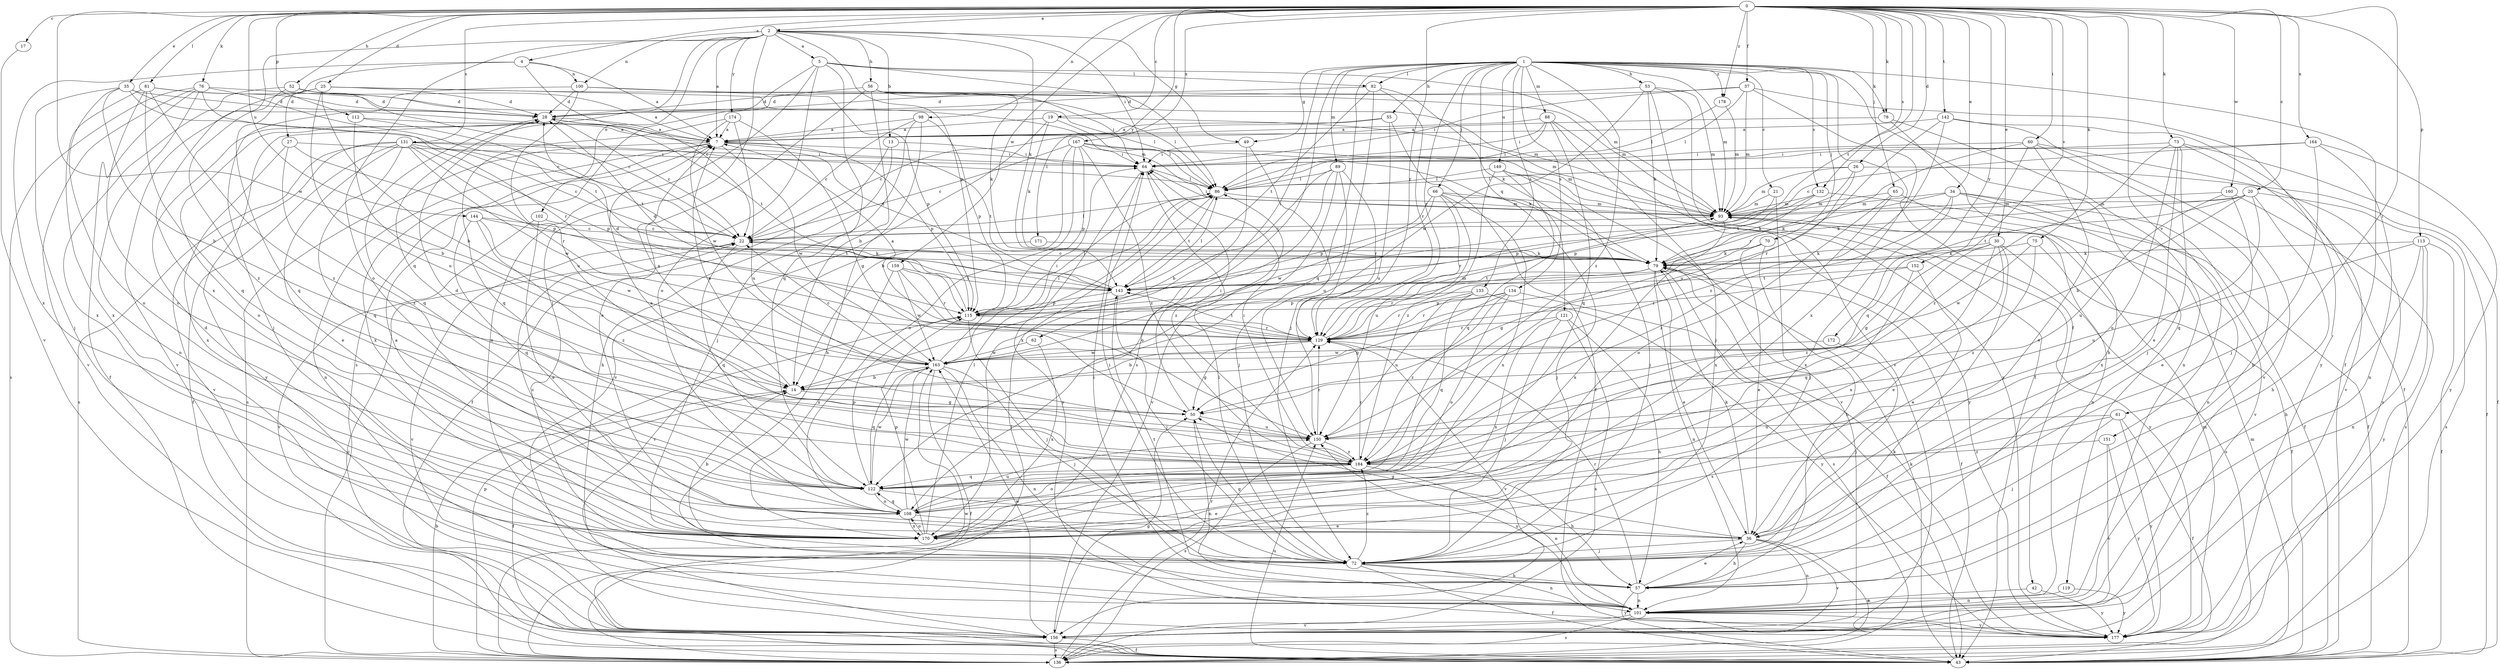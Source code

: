 strict digraph  {
0;
1;
2;
4;
5;
7;
13;
14;
17;
19;
20;
21;
22;
25;
26;
27;
28;
30;
34;
35;
36;
37;
42;
43;
49;
50;
52;
53;
55;
56;
57;
60;
61;
62;
64;
65;
66;
70;
72;
73;
75;
76;
78;
79;
81;
82;
86;
88;
89;
93;
98;
100;
101;
102;
108;
112;
113;
115;
119;
121;
122;
129;
131;
132;
133;
134;
136;
142;
143;
144;
149;
150;
151;
152;
156;
159;
160;
163;
164;
167;
170;
171;
172;
174;
177;
178;
184;
0 -> 2  [label=a];
0 -> 4  [label=a];
0 -> 17  [label=c];
0 -> 19  [label=c];
0 -> 20  [label=c];
0 -> 25  [label=d];
0 -> 26  [label=d];
0 -> 30  [label=e];
0 -> 34  [label=e];
0 -> 35  [label=e];
0 -> 37  [label=f];
0 -> 52  [label=h];
0 -> 60  [label=i];
0 -> 61  [label=i];
0 -> 65  [label=j];
0 -> 73  [label=k];
0 -> 75  [label=k];
0 -> 76  [label=k];
0 -> 78  [label=k];
0 -> 81  [label=l];
0 -> 98  [label=n];
0 -> 112  [label=p];
0 -> 113  [label=p];
0 -> 129  [label=r];
0 -> 131  [label=s];
0 -> 132  [label=s];
0 -> 142  [label=t];
0 -> 143  [label=t];
0 -> 144  [label=u];
0 -> 151  [label=v];
0 -> 152  [label=v];
0 -> 159  [label=w];
0 -> 160  [label=w];
0 -> 163  [label=w];
0 -> 164  [label=x];
0 -> 167  [label=x];
0 -> 171  [label=y];
0 -> 172  [label=y];
0 -> 178  [label=z];
1 -> 21  [label=c];
1 -> 42  [label=f];
1 -> 43  [label=f];
1 -> 49  [label=g];
1 -> 53  [label=h];
1 -> 55  [label=h];
1 -> 62  [label=i];
1 -> 66  [label=j];
1 -> 70  [label=j];
1 -> 78  [label=k];
1 -> 82  [label=l];
1 -> 88  [label=m];
1 -> 89  [label=m];
1 -> 93  [label=m];
1 -> 119  [label=q];
1 -> 121  [label=q];
1 -> 122  [label=q];
1 -> 129  [label=r];
1 -> 132  [label=s];
1 -> 133  [label=s];
1 -> 134  [label=s];
1 -> 136  [label=s];
1 -> 149  [label=u];
1 -> 178  [label=z];
1 -> 184  [label=z];
2 -> 5  [label=a];
2 -> 7  [label=a];
2 -> 13  [label=b];
2 -> 49  [label=g];
2 -> 56  [label=h];
2 -> 64  [label=i];
2 -> 72  [label=j];
2 -> 79  [label=k];
2 -> 100  [label=n];
2 -> 102  [label=o];
2 -> 108  [label=o];
2 -> 115  [label=p];
2 -> 122  [label=q];
2 -> 170  [label=x];
2 -> 174  [label=y];
4 -> 7  [label=a];
4 -> 22  [label=c];
4 -> 27  [label=d];
4 -> 100  [label=n];
4 -> 170  [label=x];
5 -> 82  [label=l];
5 -> 86  [label=l];
5 -> 93  [label=m];
5 -> 101  [label=n];
5 -> 108  [label=o];
5 -> 122  [label=q];
5 -> 136  [label=s];
7 -> 64  [label=i];
7 -> 101  [label=n];
7 -> 115  [label=p];
7 -> 136  [label=s];
7 -> 143  [label=t];
7 -> 163  [label=w];
7 -> 170  [label=x];
13 -> 43  [label=f];
13 -> 57  [label=h];
13 -> 64  [label=i];
14 -> 7  [label=a];
14 -> 43  [label=f];
14 -> 50  [label=g];
17 -> 156  [label=v];
19 -> 7  [label=a];
19 -> 79  [label=k];
19 -> 86  [label=l];
19 -> 93  [label=m];
19 -> 156  [label=v];
20 -> 14  [label=b];
20 -> 57  [label=h];
20 -> 79  [label=k];
20 -> 93  [label=m];
20 -> 136  [label=s];
20 -> 143  [label=t];
20 -> 170  [label=x];
21 -> 72  [label=j];
21 -> 93  [label=m];
21 -> 115  [label=p];
22 -> 79  [label=k];
22 -> 86  [label=l];
22 -> 122  [label=q];
22 -> 156  [label=v];
25 -> 14  [label=b];
25 -> 28  [label=d];
25 -> 86  [label=l];
25 -> 93  [label=m];
25 -> 122  [label=q];
25 -> 150  [label=u];
25 -> 156  [label=v];
26 -> 43  [label=f];
26 -> 86  [label=l];
26 -> 93  [label=m];
26 -> 129  [label=r];
26 -> 143  [label=t];
27 -> 64  [label=i];
27 -> 115  [label=p];
27 -> 170  [label=x];
27 -> 184  [label=z];
28 -> 7  [label=a];
28 -> 22  [label=c];
28 -> 108  [label=o];
28 -> 122  [label=q];
28 -> 143  [label=t];
28 -> 177  [label=y];
30 -> 36  [label=e];
30 -> 50  [label=g];
30 -> 72  [label=j];
30 -> 79  [label=k];
30 -> 136  [label=s];
30 -> 170  [label=x];
30 -> 184  [label=z];
34 -> 43  [label=f];
34 -> 79  [label=k];
34 -> 93  [label=m];
34 -> 101  [label=n];
34 -> 156  [label=v];
34 -> 170  [label=x];
34 -> 184  [label=z];
35 -> 7  [label=a];
35 -> 14  [label=b];
35 -> 22  [label=c];
35 -> 28  [label=d];
35 -> 72  [label=j];
35 -> 108  [label=o];
36 -> 50  [label=g];
36 -> 57  [label=h];
36 -> 72  [label=j];
36 -> 79  [label=k];
36 -> 101  [label=n];
36 -> 136  [label=s];
36 -> 156  [label=v];
37 -> 28  [label=d];
37 -> 64  [label=i];
37 -> 86  [label=l];
37 -> 93  [label=m];
37 -> 170  [label=x];
37 -> 177  [label=y];
42 -> 101  [label=n];
42 -> 177  [label=y];
43 -> 22  [label=c];
43 -> 79  [label=k];
43 -> 93  [label=m];
43 -> 150  [label=u];
49 -> 64  [label=i];
49 -> 150  [label=u];
49 -> 170  [label=x];
50 -> 7  [label=a];
50 -> 64  [label=i];
50 -> 101  [label=n];
50 -> 150  [label=u];
52 -> 7  [label=a];
52 -> 22  [label=c];
52 -> 28  [label=d];
52 -> 170  [label=x];
52 -> 184  [label=z];
53 -> 28  [label=d];
53 -> 43  [label=f];
53 -> 79  [label=k];
53 -> 93  [label=m];
53 -> 156  [label=v];
53 -> 163  [label=w];
55 -> 7  [label=a];
55 -> 22  [label=c];
55 -> 43  [label=f];
55 -> 150  [label=u];
56 -> 14  [label=b];
56 -> 28  [label=d];
56 -> 36  [label=e];
56 -> 64  [label=i];
56 -> 79  [label=k];
56 -> 93  [label=m];
57 -> 36  [label=e];
57 -> 64  [label=i];
57 -> 101  [label=n];
57 -> 129  [label=r];
57 -> 143  [label=t];
57 -> 177  [label=y];
60 -> 36  [label=e];
60 -> 57  [label=h];
60 -> 64  [label=i];
60 -> 122  [label=q];
60 -> 129  [label=r];
60 -> 136  [label=s];
61 -> 43  [label=f];
61 -> 72  [label=j];
61 -> 150  [label=u];
61 -> 170  [label=s];
61 -> 177  [label=y];
62 -> 163  [label=w];
62 -> 170  [label=x];
64 -> 86  [label=l];
64 -> 177  [label=y];
64 -> 184  [label=z];
65 -> 93  [label=m];
65 -> 101  [label=n];
65 -> 108  [label=o];
65 -> 170  [label=x];
66 -> 72  [label=j];
66 -> 93  [label=m];
66 -> 115  [label=p];
66 -> 129  [label=r];
66 -> 150  [label=u];
66 -> 163  [label=w];
66 -> 170  [label=x];
70 -> 36  [label=e];
70 -> 50  [label=g];
70 -> 57  [label=h];
70 -> 79  [label=k];
72 -> 43  [label=f];
72 -> 50  [label=g];
72 -> 57  [label=h];
72 -> 64  [label=i];
72 -> 86  [label=l];
72 -> 101  [label=n];
72 -> 184  [label=z];
73 -> 36  [label=e];
73 -> 43  [label=f];
73 -> 64  [label=i];
73 -> 72  [label=j];
73 -> 108  [label=o];
73 -> 156  [label=v];
73 -> 184  [label=z];
75 -> 43  [label=f];
75 -> 79  [label=k];
75 -> 163  [label=w];
75 -> 184  [label=z];
76 -> 28  [label=d];
76 -> 43  [label=f];
76 -> 101  [label=n];
76 -> 129  [label=r];
76 -> 136  [label=s];
76 -> 143  [label=t];
76 -> 156  [label=v];
78 -> 7  [label=a];
78 -> 57  [label=h];
78 -> 101  [label=n];
79 -> 22  [label=c];
79 -> 36  [label=e];
79 -> 43  [label=f];
79 -> 101  [label=n];
79 -> 129  [label=r];
79 -> 136  [label=s];
79 -> 143  [label=t];
81 -> 28  [label=d];
81 -> 93  [label=m];
81 -> 108  [label=o];
81 -> 122  [label=q];
81 -> 170  [label=x];
81 -> 184  [label=z];
82 -> 28  [label=d];
82 -> 72  [label=j];
82 -> 79  [label=k];
82 -> 129  [label=r];
82 -> 143  [label=t];
86 -> 93  [label=m];
86 -> 143  [label=t];
88 -> 7  [label=a];
88 -> 64  [label=i];
88 -> 72  [label=j];
88 -> 86  [label=l];
88 -> 122  [label=q];
88 -> 177  [label=y];
89 -> 14  [label=b];
89 -> 72  [label=j];
89 -> 86  [label=l];
89 -> 108  [label=o];
89 -> 129  [label=r];
89 -> 156  [label=v];
93 -> 22  [label=c];
93 -> 64  [label=i];
93 -> 170  [label=x];
93 -> 177  [label=y];
98 -> 7  [label=a];
98 -> 22  [label=c];
98 -> 57  [label=h];
98 -> 72  [label=j];
98 -> 115  [label=p];
100 -> 28  [label=d];
100 -> 72  [label=j];
100 -> 86  [label=l];
100 -> 115  [label=p];
100 -> 150  [label=u];
101 -> 136  [label=s];
101 -> 150  [label=u];
101 -> 156  [label=v];
101 -> 177  [label=y];
102 -> 22  [label=c];
102 -> 36  [label=e];
102 -> 156  [label=v];
108 -> 36  [label=e];
108 -> 122  [label=q];
108 -> 150  [label=u];
108 -> 163  [label=w];
108 -> 170  [label=x];
112 -> 7  [label=a];
112 -> 14  [label=b];
112 -> 143  [label=t];
113 -> 43  [label=f];
113 -> 57  [label=h];
113 -> 79  [label=k];
113 -> 101  [label=n];
113 -> 150  [label=u];
113 -> 177  [label=y];
115 -> 28  [label=d];
115 -> 72  [label=j];
115 -> 86  [label=l];
115 -> 129  [label=r];
119 -> 101  [label=n];
119 -> 177  [label=y];
121 -> 57  [label=h];
121 -> 72  [label=j];
121 -> 129  [label=r];
121 -> 136  [label=s];
121 -> 170  [label=x];
122 -> 36  [label=e];
122 -> 108  [label=o];
122 -> 115  [label=p];
122 -> 163  [label=w];
129 -> 7  [label=a];
129 -> 14  [label=b];
129 -> 28  [label=d];
129 -> 50  [label=g];
129 -> 93  [label=m];
129 -> 143  [label=t];
129 -> 156  [label=v];
129 -> 163  [label=w];
131 -> 22  [label=c];
131 -> 36  [label=e];
131 -> 43  [label=f];
131 -> 64  [label=i];
131 -> 86  [label=l];
131 -> 115  [label=p];
131 -> 122  [label=q];
131 -> 129  [label=r];
131 -> 136  [label=s];
131 -> 156  [label=v];
131 -> 163  [label=w];
132 -> 43  [label=f];
132 -> 79  [label=k];
132 -> 93  [label=m];
132 -> 115  [label=p];
133 -> 115  [label=p];
133 -> 122  [label=q];
133 -> 129  [label=r];
133 -> 150  [label=u];
133 -> 177  [label=y];
134 -> 43  [label=f];
134 -> 50  [label=g];
134 -> 108  [label=o];
134 -> 115  [label=p];
134 -> 129  [label=r];
134 -> 184  [label=z];
136 -> 14  [label=b];
136 -> 86  [label=l];
136 -> 115  [label=p];
136 -> 129  [label=r];
136 -> 163  [label=w];
142 -> 7  [label=a];
142 -> 43  [label=f];
142 -> 150  [label=u];
142 -> 156  [label=v];
142 -> 184  [label=z];
143 -> 28  [label=d];
143 -> 72  [label=j];
143 -> 86  [label=l];
143 -> 115  [label=p];
144 -> 22  [label=c];
144 -> 122  [label=q];
144 -> 143  [label=t];
144 -> 163  [label=w];
144 -> 184  [label=z];
149 -> 72  [label=j];
149 -> 86  [label=l];
149 -> 122  [label=q];
149 -> 156  [label=v];
149 -> 177  [label=y];
149 -> 184  [label=z];
150 -> 129  [label=r];
150 -> 136  [label=s];
150 -> 184  [label=z];
151 -> 156  [label=v];
151 -> 177  [label=y];
151 -> 184  [label=z];
152 -> 36  [label=e];
152 -> 122  [label=q];
152 -> 129  [label=r];
152 -> 143  [label=t];
156 -> 43  [label=f];
156 -> 50  [label=g];
156 -> 136  [label=s];
156 -> 163  [label=w];
159 -> 129  [label=r];
159 -> 143  [label=t];
159 -> 150  [label=u];
159 -> 163  [label=w];
159 -> 170  [label=x];
160 -> 36  [label=e];
160 -> 93  [label=m];
160 -> 136  [label=s];
160 -> 150  [label=u];
163 -> 14  [label=b];
163 -> 22  [label=c];
163 -> 43  [label=f];
163 -> 64  [label=i];
163 -> 72  [label=j];
163 -> 86  [label=l];
163 -> 101  [label=n];
163 -> 122  [label=q];
164 -> 22  [label=c];
164 -> 64  [label=i];
164 -> 72  [label=j];
164 -> 101  [label=n];
164 -> 177  [label=y];
167 -> 14  [label=b];
167 -> 22  [label=c];
167 -> 64  [label=i];
167 -> 79  [label=k];
167 -> 93  [label=m];
167 -> 108  [label=o];
167 -> 115  [label=p];
167 -> 184  [label=z];
170 -> 7  [label=a];
170 -> 14  [label=b];
170 -> 22  [label=c];
170 -> 28  [label=d];
170 -> 86  [label=l];
170 -> 108  [label=o];
170 -> 115  [label=p];
171 -> 79  [label=k];
171 -> 156  [label=v];
172 -> 72  [label=j];
172 -> 163  [label=w];
174 -> 7  [label=a];
174 -> 50  [label=g];
174 -> 122  [label=q];
174 -> 150  [label=u];
174 -> 163  [label=w];
177 -> 79  [label=k];
177 -> 93  [label=m];
178 -> 86  [label=l];
178 -> 93  [label=m];
184 -> 7  [label=a];
184 -> 28  [label=d];
184 -> 57  [label=h];
184 -> 64  [label=i];
184 -> 101  [label=n];
184 -> 108  [label=o];
184 -> 122  [label=q];
184 -> 129  [label=r];
}
